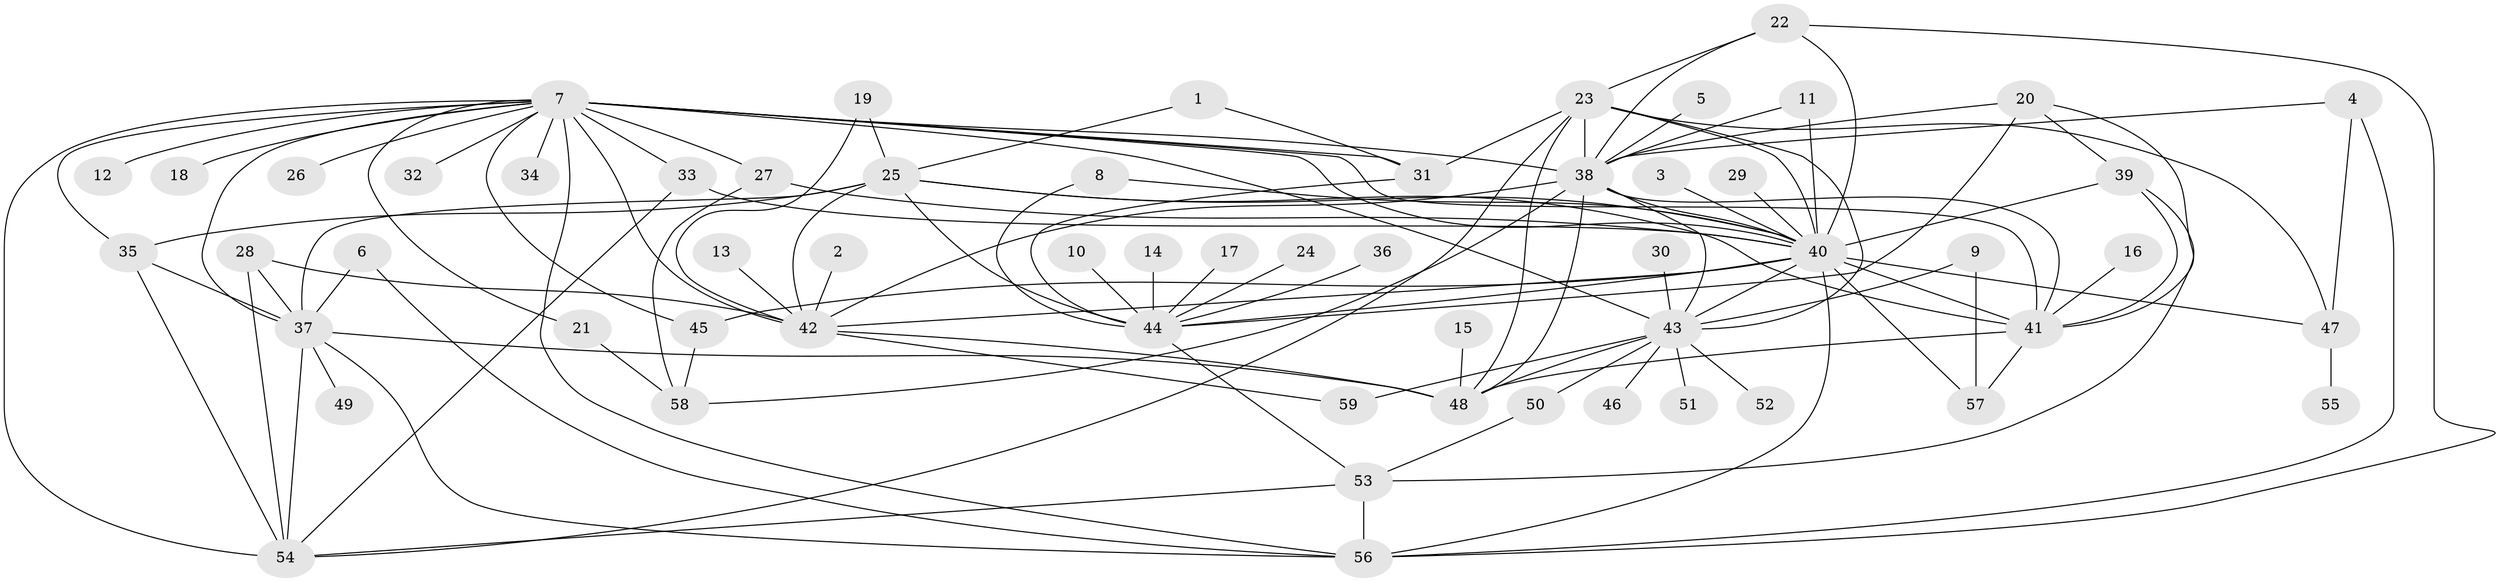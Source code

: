 // original degree distribution, {6: 0.02564102564102564, 2: 0.23076923076923078, 10: 0.017094017094017096, 22: 0.008547008547008548, 7: 0.017094017094017096, 21: 0.008547008547008548, 4: 0.02564102564102564, 13: 0.017094017094017096, 12: 0.008547008547008548, 1: 0.38461538461538464, 11: 0.017094017094017096, 3: 0.17094017094017094, 5: 0.05982905982905983, 9: 0.008547008547008548}
// Generated by graph-tools (version 1.1) at 2025/49/03/09/25 03:49:54]
// undirected, 59 vertices, 116 edges
graph export_dot {
graph [start="1"]
  node [color=gray90,style=filled];
  1;
  2;
  3;
  4;
  5;
  6;
  7;
  8;
  9;
  10;
  11;
  12;
  13;
  14;
  15;
  16;
  17;
  18;
  19;
  20;
  21;
  22;
  23;
  24;
  25;
  26;
  27;
  28;
  29;
  30;
  31;
  32;
  33;
  34;
  35;
  36;
  37;
  38;
  39;
  40;
  41;
  42;
  43;
  44;
  45;
  46;
  47;
  48;
  49;
  50;
  51;
  52;
  53;
  54;
  55;
  56;
  57;
  58;
  59;
  1 -- 25 [weight=1.0];
  1 -- 31 [weight=1.0];
  2 -- 42 [weight=1.0];
  3 -- 40 [weight=1.0];
  4 -- 38 [weight=1.0];
  4 -- 47 [weight=1.0];
  4 -- 56 [weight=1.0];
  5 -- 38 [weight=1.0];
  6 -- 37 [weight=1.0];
  6 -- 56 [weight=1.0];
  7 -- 12 [weight=1.0];
  7 -- 18 [weight=1.0];
  7 -- 21 [weight=1.0];
  7 -- 26 [weight=1.0];
  7 -- 27 [weight=1.0];
  7 -- 31 [weight=1.0];
  7 -- 32 [weight=1.0];
  7 -- 33 [weight=2.0];
  7 -- 34 [weight=1.0];
  7 -- 35 [weight=1.0];
  7 -- 37 [weight=1.0];
  7 -- 38 [weight=1.0];
  7 -- 40 [weight=1.0];
  7 -- 41 [weight=1.0];
  7 -- 42 [weight=1.0];
  7 -- 43 [weight=1.0];
  7 -- 45 [weight=1.0];
  7 -- 54 [weight=1.0];
  7 -- 56 [weight=1.0];
  8 -- 40 [weight=1.0];
  8 -- 44 [weight=1.0];
  9 -- 43 [weight=1.0];
  9 -- 57 [weight=1.0];
  10 -- 44 [weight=1.0];
  11 -- 38 [weight=1.0];
  11 -- 40 [weight=1.0];
  13 -- 42 [weight=1.0];
  14 -- 44 [weight=1.0];
  15 -- 48 [weight=1.0];
  16 -- 41 [weight=1.0];
  17 -- 44 [weight=1.0];
  19 -- 25 [weight=1.0];
  19 -- 42 [weight=1.0];
  20 -- 38 [weight=1.0];
  20 -- 39 [weight=1.0];
  20 -- 41 [weight=1.0];
  20 -- 44 [weight=1.0];
  21 -- 58 [weight=1.0];
  22 -- 23 [weight=1.0];
  22 -- 38 [weight=1.0];
  22 -- 40 [weight=1.0];
  22 -- 56 [weight=1.0];
  23 -- 31 [weight=1.0];
  23 -- 38 [weight=1.0];
  23 -- 40 [weight=1.0];
  23 -- 43 [weight=1.0];
  23 -- 47 [weight=1.0];
  23 -- 48 [weight=1.0];
  23 -- 54 [weight=1.0];
  24 -- 44 [weight=1.0];
  25 -- 35 [weight=1.0];
  25 -- 37 [weight=2.0];
  25 -- 40 [weight=1.0];
  25 -- 41 [weight=1.0];
  25 -- 42 [weight=2.0];
  25 -- 44 [weight=3.0];
  27 -- 40 [weight=1.0];
  27 -- 58 [weight=1.0];
  28 -- 37 [weight=1.0];
  28 -- 42 [weight=1.0];
  28 -- 54 [weight=1.0];
  29 -- 40 [weight=1.0];
  30 -- 43 [weight=1.0];
  31 -- 44 [weight=1.0];
  33 -- 40 [weight=1.0];
  33 -- 54 [weight=1.0];
  35 -- 37 [weight=1.0];
  35 -- 54 [weight=1.0];
  36 -- 44 [weight=1.0];
  37 -- 48 [weight=1.0];
  37 -- 49 [weight=1.0];
  37 -- 54 [weight=1.0];
  37 -- 56 [weight=1.0];
  38 -- 40 [weight=1.0];
  38 -- 41 [weight=1.0];
  38 -- 42 [weight=2.0];
  38 -- 43 [weight=1.0];
  38 -- 48 [weight=1.0];
  38 -- 58 [weight=1.0];
  39 -- 40 [weight=1.0];
  39 -- 41 [weight=1.0];
  39 -- 53 [weight=1.0];
  40 -- 41 [weight=1.0];
  40 -- 42 [weight=1.0];
  40 -- 43 [weight=1.0];
  40 -- 44 [weight=1.0];
  40 -- 45 [weight=1.0];
  40 -- 47 [weight=1.0];
  40 -- 56 [weight=1.0];
  40 -- 57 [weight=1.0];
  41 -- 48 [weight=1.0];
  41 -- 57 [weight=1.0];
  42 -- 48 [weight=1.0];
  42 -- 59 [weight=1.0];
  43 -- 46 [weight=1.0];
  43 -- 48 [weight=1.0];
  43 -- 50 [weight=1.0];
  43 -- 51 [weight=1.0];
  43 -- 52 [weight=1.0];
  43 -- 59 [weight=1.0];
  44 -- 53 [weight=1.0];
  45 -- 58 [weight=1.0];
  47 -- 55 [weight=1.0];
  50 -- 53 [weight=1.0];
  53 -- 54 [weight=1.0];
  53 -- 56 [weight=1.0];
}
